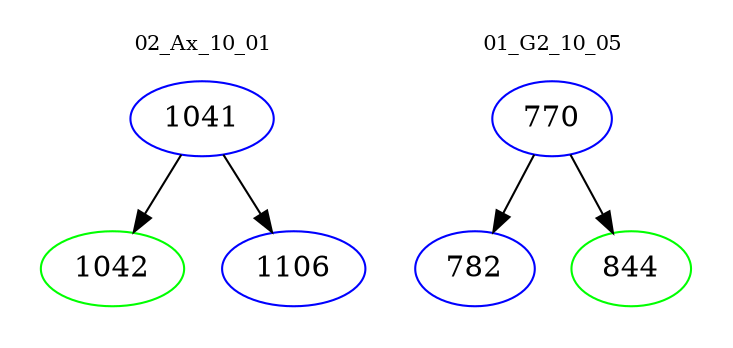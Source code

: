 digraph{
subgraph cluster_0 {
color = white
label = "02_Ax_10_01";
fontsize=10;
T0_1041 [label="1041", color="blue"]
T0_1041 -> T0_1042 [color="black"]
T0_1042 [label="1042", color="green"]
T0_1041 -> T0_1106 [color="black"]
T0_1106 [label="1106", color="blue"]
}
subgraph cluster_1 {
color = white
label = "01_G2_10_05";
fontsize=10;
T1_770 [label="770", color="blue"]
T1_770 -> T1_782 [color="black"]
T1_782 [label="782", color="blue"]
T1_770 -> T1_844 [color="black"]
T1_844 [label="844", color="green"]
}
}
